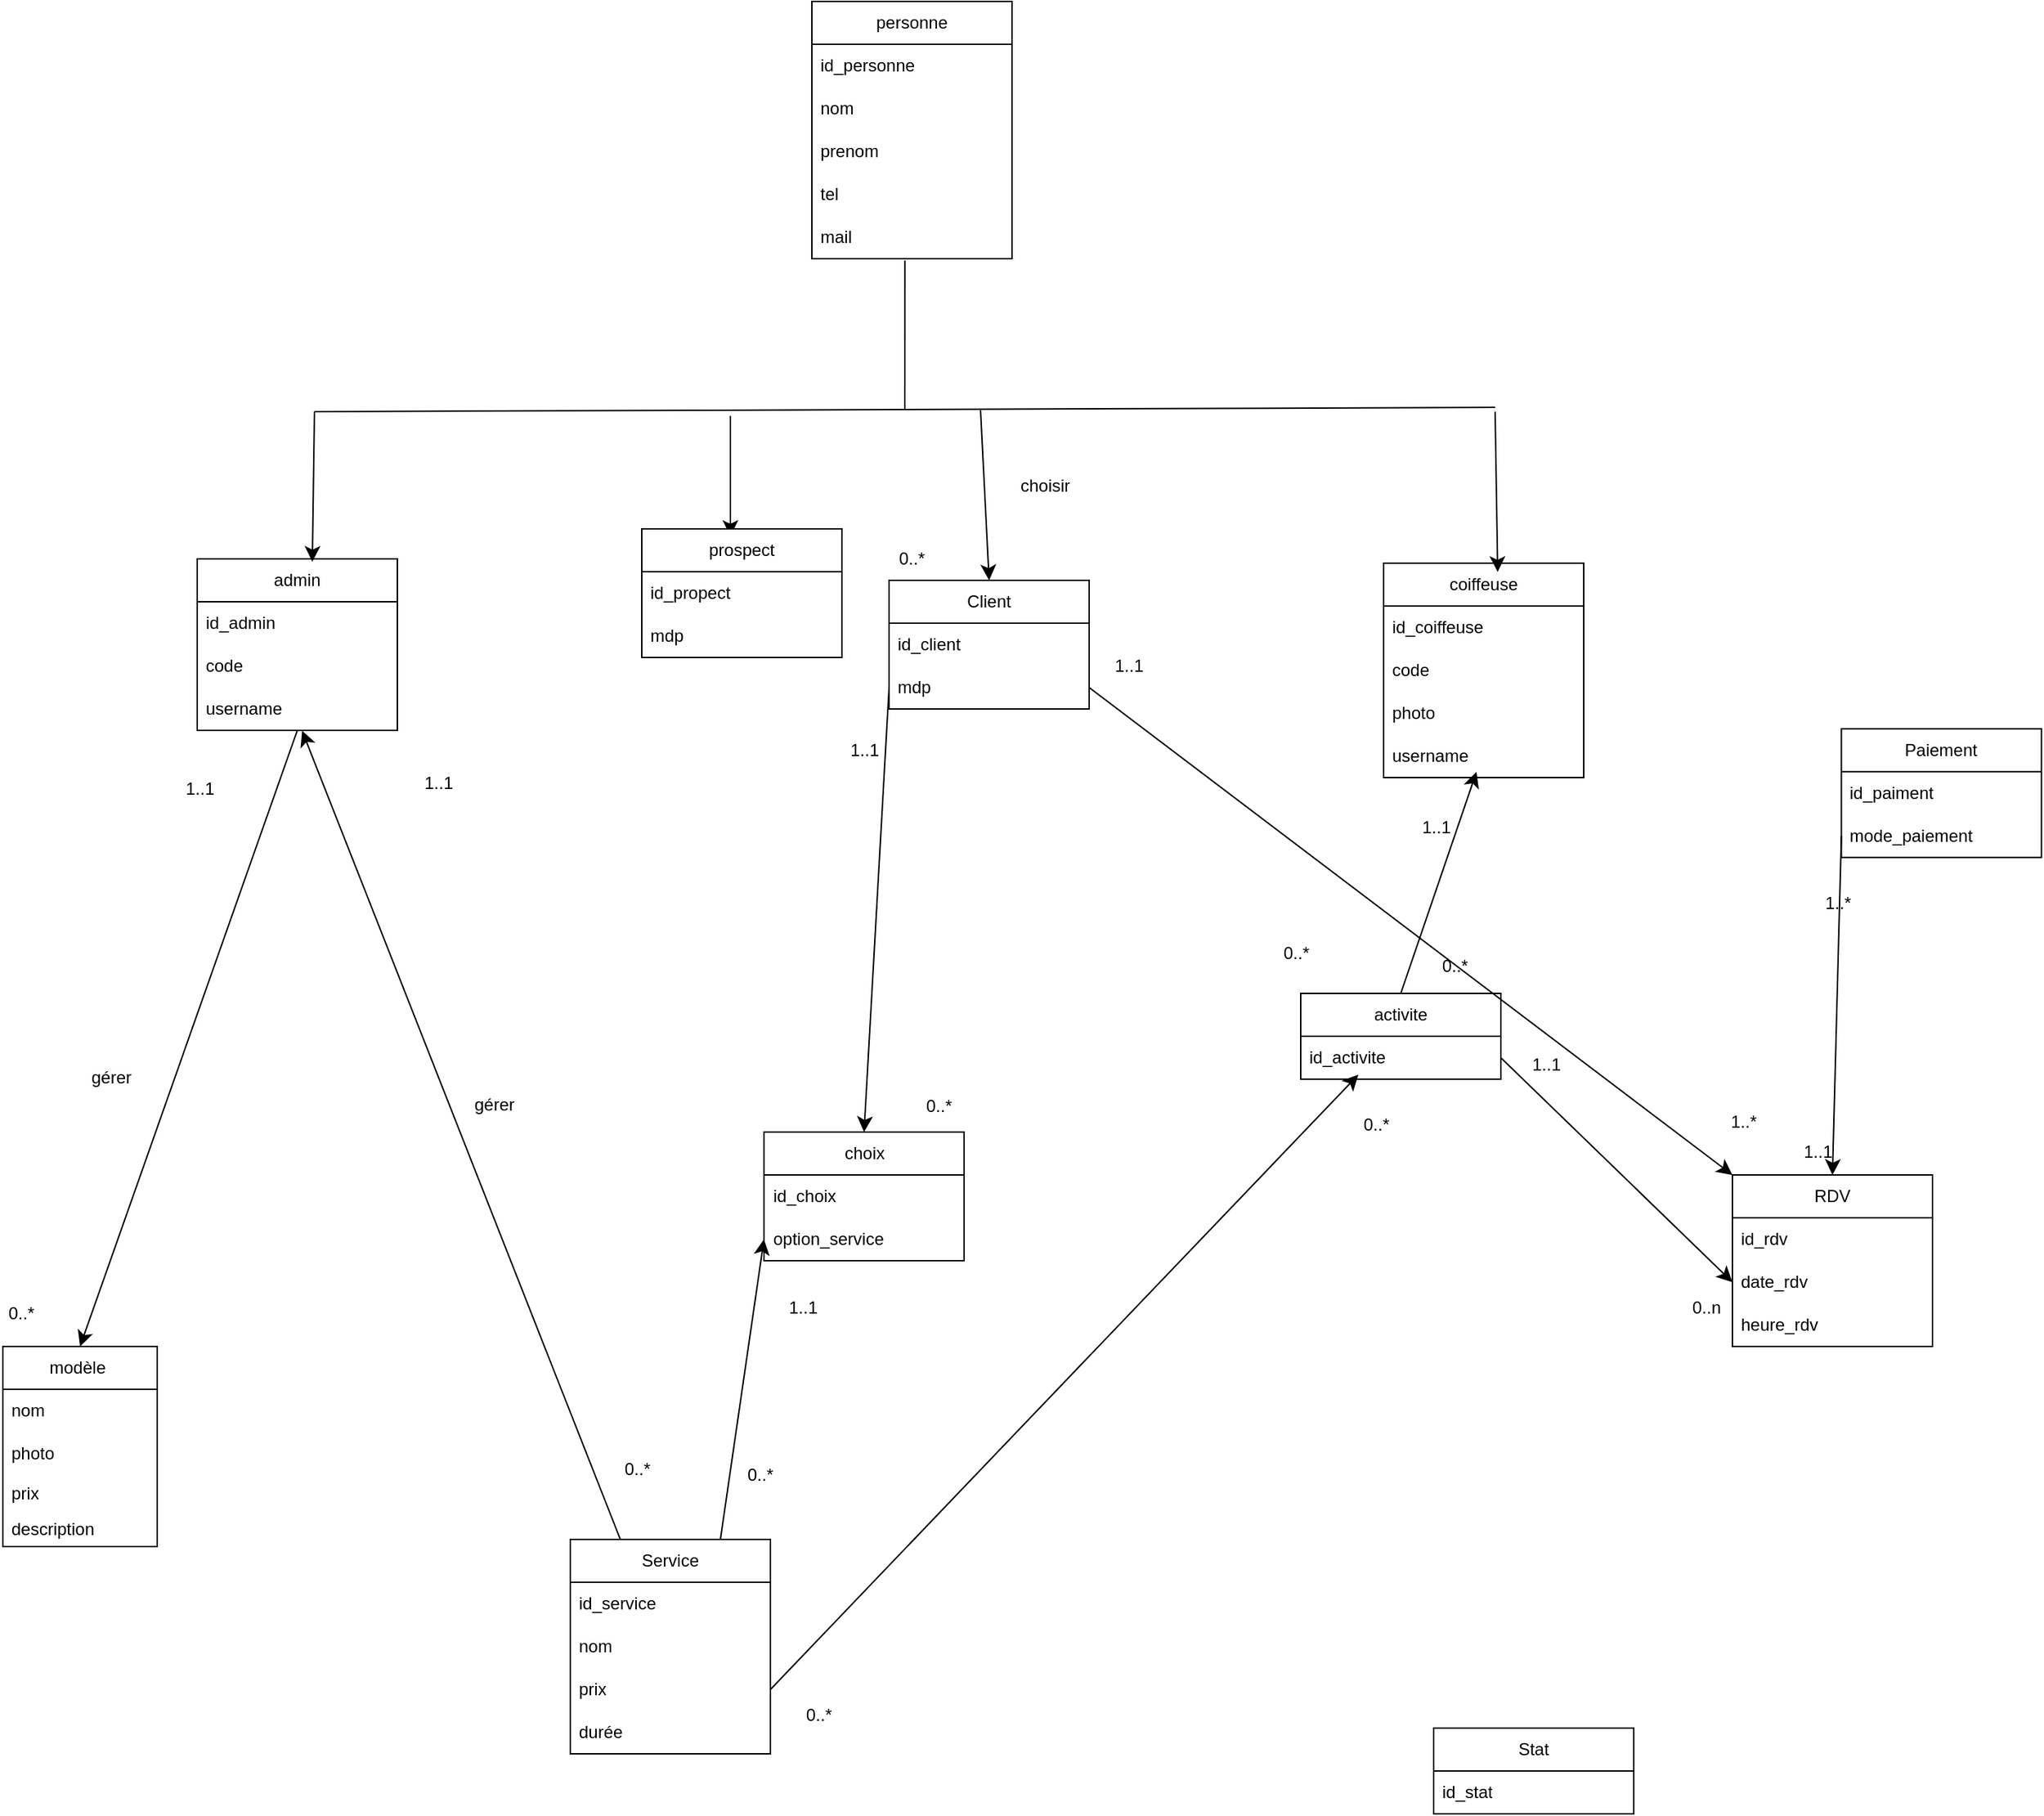<mxfile version="28.2.5">
  <diagram id="RAXI0aRNGKxPP0nNycmn" name="Page-2">
    <mxGraphModel dx="1534" dy="783" grid="0" gridSize="10" guides="1" tooltips="1" connect="1" arrows="1" fold="1" page="0" pageScale="1" pageWidth="827" pageHeight="1169" math="0" shadow="0">
      <root>
        <mxCell id="0" />
        <mxCell id="1" parent="0" />
        <mxCell id="BtLPA4EMsNTpdi-DMG_S-13" value="activite" style="swimlane;fontStyle=0;childLayout=stackLayout;horizontal=1;startSize=30;horizontalStack=0;resizeParent=1;resizeParentMax=0;resizeLast=0;collapsible=1;marginBottom=0;whiteSpace=wrap;html=1;" parent="1" vertex="1">
          <mxGeometry x="738" y="343" width="140" height="60" as="geometry" />
        </mxCell>
        <mxCell id="BtLPA4EMsNTpdi-DMG_S-67" value="id_activite" style="text;strokeColor=none;fillColor=none;align=left;verticalAlign=middle;spacingLeft=4;spacingRight=4;overflow=hidden;points=[[0,0.5],[1,0.5]];portConstraint=eastwest;rotatable=0;whiteSpace=wrap;html=1;" parent="BtLPA4EMsNTpdi-DMG_S-13" vertex="1">
          <mxGeometry y="30" width="140" height="30" as="geometry" />
        </mxCell>
        <mxCell id="BtLPA4EMsNTpdi-DMG_S-14" value="Stat" style="swimlane;fontStyle=0;childLayout=stackLayout;horizontal=1;startSize=30;horizontalStack=0;resizeParent=1;resizeParentMax=0;resizeLast=0;collapsible=1;marginBottom=0;whiteSpace=wrap;html=1;" parent="1" vertex="1">
          <mxGeometry x="831" y="857" width="140" height="60" as="geometry" />
        </mxCell>
        <mxCell id="BtLPA4EMsNTpdi-DMG_S-68" value="id_stat" style="text;strokeColor=none;fillColor=none;align=left;verticalAlign=middle;spacingLeft=4;spacingRight=4;overflow=hidden;points=[[0,0.5],[1,0.5]];portConstraint=eastwest;rotatable=0;whiteSpace=wrap;html=1;" parent="BtLPA4EMsNTpdi-DMG_S-14" vertex="1">
          <mxGeometry y="30" width="140" height="30" as="geometry" />
        </mxCell>
        <mxCell id="BtLPA4EMsNTpdi-DMG_S-17" value="personne" style="swimlane;fontStyle=0;childLayout=stackLayout;horizontal=1;startSize=30;horizontalStack=0;resizeParent=1;resizeParentMax=0;resizeLast=0;collapsible=1;marginBottom=0;whiteSpace=wrap;html=1;" parent="1" vertex="1">
          <mxGeometry x="396" y="-351" width="140" height="180" as="geometry" />
        </mxCell>
        <mxCell id="BtLPA4EMsNTpdi-DMG_S-18" value="id_personne" style="text;strokeColor=none;fillColor=none;align=left;verticalAlign=middle;spacingLeft=4;spacingRight=4;overflow=hidden;points=[[0,0.5],[1,0.5]];portConstraint=eastwest;rotatable=0;whiteSpace=wrap;html=1;" parent="BtLPA4EMsNTpdi-DMG_S-17" vertex="1">
          <mxGeometry y="30" width="140" height="30" as="geometry" />
        </mxCell>
        <mxCell id="BtLPA4EMsNTpdi-DMG_S-19" value="nom" style="text;strokeColor=none;fillColor=none;align=left;verticalAlign=middle;spacingLeft=4;spacingRight=4;overflow=hidden;points=[[0,0.5],[1,0.5]];portConstraint=eastwest;rotatable=0;whiteSpace=wrap;html=1;" parent="BtLPA4EMsNTpdi-DMG_S-17" vertex="1">
          <mxGeometry y="60" width="140" height="30" as="geometry" />
        </mxCell>
        <mxCell id="BtLPA4EMsNTpdi-DMG_S-20" value="prenom" style="text;strokeColor=none;fillColor=none;align=left;verticalAlign=middle;spacingLeft=4;spacingRight=4;overflow=hidden;points=[[0,0.5],[1,0.5]];portConstraint=eastwest;rotatable=0;whiteSpace=wrap;html=1;" parent="BtLPA4EMsNTpdi-DMG_S-17" vertex="1">
          <mxGeometry y="90" width="140" height="30" as="geometry" />
        </mxCell>
        <mxCell id="BtLPA4EMsNTpdi-DMG_S-21" value="tel" style="text;strokeColor=none;fillColor=none;align=left;verticalAlign=middle;spacingLeft=4;spacingRight=4;overflow=hidden;points=[[0,0.5],[1,0.5]];portConstraint=eastwest;rotatable=0;whiteSpace=wrap;html=1;" parent="BtLPA4EMsNTpdi-DMG_S-17" vertex="1">
          <mxGeometry y="120" width="140" height="30" as="geometry" />
        </mxCell>
        <mxCell id="BtLPA4EMsNTpdi-DMG_S-22" value="mail" style="text;strokeColor=none;fillColor=none;align=left;verticalAlign=middle;spacingLeft=4;spacingRight=4;overflow=hidden;points=[[0,0.5],[1,0.5]];portConstraint=eastwest;rotatable=0;whiteSpace=wrap;html=1;" parent="BtLPA4EMsNTpdi-DMG_S-17" vertex="1">
          <mxGeometry y="150" width="140" height="30" as="geometry" />
        </mxCell>
        <mxCell id="BtLPA4EMsNTpdi-DMG_S-82" style="edgeStyle=none;curved=1;rounded=0;orthogonalLoop=1;jettySize=auto;html=1;exitX=0.5;exitY=1;exitDx=0;exitDy=0;entryX=0.5;entryY=0;entryDx=0;entryDy=0;fontSize=12;startSize=8;endSize=8;" parent="1" source="BtLPA4EMsNTpdi-DMG_S-29" target="BtLPA4EMsNTpdi-DMG_S-43" edge="1">
          <mxGeometry relative="1" as="geometry" />
        </mxCell>
        <mxCell id="BtLPA4EMsNTpdi-DMG_S-29" value="admin" style="swimlane;fontStyle=0;childLayout=stackLayout;horizontal=1;startSize=30;horizontalStack=0;resizeParent=1;resizeParentMax=0;resizeLast=0;collapsible=1;marginBottom=0;whiteSpace=wrap;html=1;" parent="1" vertex="1">
          <mxGeometry x="-34" y="39" width="140" height="120" as="geometry" />
        </mxCell>
        <mxCell id="BtLPA4EMsNTpdi-DMG_S-30" value="id_admin" style="text;strokeColor=none;fillColor=none;align=left;verticalAlign=middle;spacingLeft=4;spacingRight=4;overflow=hidden;points=[[0,0.5],[1,0.5]];portConstraint=eastwest;rotatable=0;whiteSpace=wrap;html=1;" parent="BtLPA4EMsNTpdi-DMG_S-29" vertex="1">
          <mxGeometry y="30" width="140" height="30" as="geometry" />
        </mxCell>
        <mxCell id="BtLPA4EMsNTpdi-DMG_S-31" value="code" style="text;strokeColor=none;fillColor=none;align=left;verticalAlign=middle;spacingLeft=4;spacingRight=4;overflow=hidden;points=[[0,0.5],[1,0.5]];portConstraint=eastwest;rotatable=0;whiteSpace=wrap;html=1;" parent="BtLPA4EMsNTpdi-DMG_S-29" vertex="1">
          <mxGeometry y="60" width="140" height="30" as="geometry" />
        </mxCell>
        <mxCell id="BtLPA4EMsNTpdi-DMG_S-32" value="username" style="text;strokeColor=none;fillColor=none;align=left;verticalAlign=middle;spacingLeft=4;spacingRight=4;overflow=hidden;points=[[0,0.5],[1,0.5]];portConstraint=eastwest;rotatable=0;whiteSpace=wrap;html=1;" parent="BtLPA4EMsNTpdi-DMG_S-29" vertex="1">
          <mxGeometry y="90" width="140" height="30" as="geometry" />
        </mxCell>
        <mxCell id="BtLPA4EMsNTpdi-DMG_S-33" value="coiffeuse" style="swimlane;fontStyle=0;childLayout=stackLayout;horizontal=1;startSize=30;horizontalStack=0;resizeParent=1;resizeParentMax=0;resizeLast=0;collapsible=1;marginBottom=0;whiteSpace=wrap;html=1;" parent="1" vertex="1">
          <mxGeometry x="796" y="42" width="140" height="150" as="geometry" />
        </mxCell>
        <mxCell id="BtLPA4EMsNTpdi-DMG_S-34" value="id_coiffeuse" style="text;strokeColor=none;fillColor=none;align=left;verticalAlign=middle;spacingLeft=4;spacingRight=4;overflow=hidden;points=[[0,0.5],[1,0.5]];portConstraint=eastwest;rotatable=0;whiteSpace=wrap;html=1;" parent="BtLPA4EMsNTpdi-DMG_S-33" vertex="1">
          <mxGeometry y="30" width="140" height="30" as="geometry" />
        </mxCell>
        <mxCell id="BtLPA4EMsNTpdi-DMG_S-35" value="code" style="text;strokeColor=none;fillColor=none;align=left;verticalAlign=middle;spacingLeft=4;spacingRight=4;overflow=hidden;points=[[0,0.5],[1,0.5]];portConstraint=eastwest;rotatable=0;whiteSpace=wrap;html=1;" parent="BtLPA4EMsNTpdi-DMG_S-33" vertex="1">
          <mxGeometry y="60" width="140" height="30" as="geometry" />
        </mxCell>
        <mxCell id="BtLPA4EMsNTpdi-DMG_S-37" value="photo" style="text;strokeColor=none;fillColor=none;align=left;verticalAlign=middle;spacingLeft=4;spacingRight=4;overflow=hidden;points=[[0,0.5],[1,0.5]];portConstraint=eastwest;rotatable=0;whiteSpace=wrap;html=1;" parent="BtLPA4EMsNTpdi-DMG_S-33" vertex="1">
          <mxGeometry y="90" width="140" height="30" as="geometry" />
        </mxCell>
        <mxCell id="BtLPA4EMsNTpdi-DMG_S-36" value="username" style="text;strokeColor=none;fillColor=none;align=left;verticalAlign=middle;spacingLeft=4;spacingRight=4;overflow=hidden;points=[[0,0.5],[1,0.5]];portConstraint=eastwest;rotatable=0;whiteSpace=wrap;html=1;" parent="BtLPA4EMsNTpdi-DMG_S-33" vertex="1">
          <mxGeometry y="120" width="140" height="30" as="geometry" />
        </mxCell>
        <mxCell id="BtLPA4EMsNTpdi-DMG_S-38" value="Client" style="swimlane;fontStyle=0;childLayout=stackLayout;horizontal=1;startSize=30;horizontalStack=0;resizeParent=1;resizeParentMax=0;resizeLast=0;collapsible=1;marginBottom=0;whiteSpace=wrap;html=1;" parent="1" vertex="1">
          <mxGeometry x="450" y="54" width="140" height="90" as="geometry" />
        </mxCell>
        <mxCell id="BtLPA4EMsNTpdi-DMG_S-39" value="id_client" style="text;strokeColor=none;fillColor=none;align=left;verticalAlign=middle;spacingLeft=4;spacingRight=4;overflow=hidden;points=[[0,0.5],[1,0.5]];portConstraint=eastwest;rotatable=0;whiteSpace=wrap;html=1;" parent="BtLPA4EMsNTpdi-DMG_S-38" vertex="1">
          <mxGeometry y="30" width="140" height="30" as="geometry" />
        </mxCell>
        <mxCell id="BtLPA4EMsNTpdi-DMG_S-40" value="mdp" style="text;strokeColor=none;fillColor=none;align=left;verticalAlign=middle;spacingLeft=4;spacingRight=4;overflow=hidden;points=[[0,0.5],[1,0.5]];portConstraint=eastwest;rotatable=0;whiteSpace=wrap;html=1;" parent="BtLPA4EMsNTpdi-DMG_S-38" vertex="1">
          <mxGeometry y="60" width="140" height="30" as="geometry" />
        </mxCell>
        <mxCell id="BtLPA4EMsNTpdi-DMG_S-43" value="modèle&amp;nbsp;" style="swimlane;fontStyle=0;childLayout=stackLayout;horizontal=1;startSize=30;horizontalStack=0;resizeParent=1;resizeParentMax=0;resizeLast=0;collapsible=1;marginBottom=0;whiteSpace=wrap;html=1;" parent="1" vertex="1">
          <mxGeometry x="-170" y="590" width="108" height="140" as="geometry" />
        </mxCell>
        <mxCell id="BtLPA4EMsNTpdi-DMG_S-44" value="nom" style="text;strokeColor=none;fillColor=none;align=left;verticalAlign=middle;spacingLeft=4;spacingRight=4;overflow=hidden;points=[[0,0.5],[1,0.5]];portConstraint=eastwest;rotatable=0;whiteSpace=wrap;html=1;" parent="BtLPA4EMsNTpdi-DMG_S-43" vertex="1">
          <mxGeometry y="30" width="108" height="30" as="geometry" />
        </mxCell>
        <mxCell id="BtLPA4EMsNTpdi-DMG_S-45" value="photo" style="text;strokeColor=none;fillColor=none;align=left;verticalAlign=middle;spacingLeft=4;spacingRight=4;overflow=hidden;points=[[0,0.5],[1,0.5]];portConstraint=eastwest;rotatable=0;whiteSpace=wrap;html=1;" parent="BtLPA4EMsNTpdi-DMG_S-43" vertex="1">
          <mxGeometry y="60" width="108" height="30" as="geometry" />
        </mxCell>
        <mxCell id="BtLPA4EMsNTpdi-DMG_S-46" value="prix" style="text;strokeColor=none;fillColor=none;align=left;verticalAlign=middle;spacingLeft=4;spacingRight=4;overflow=hidden;points=[[0,0.5],[1,0.5]];portConstraint=eastwest;rotatable=0;whiteSpace=wrap;html=1;" parent="BtLPA4EMsNTpdi-DMG_S-43" vertex="1">
          <mxGeometry y="90" width="108" height="25" as="geometry" />
        </mxCell>
        <mxCell id="BtLPA4EMsNTpdi-DMG_S-80" value="&lt;div&gt;description&lt;/div&gt;" style="text;strokeColor=none;fillColor=none;align=left;verticalAlign=middle;spacingLeft=4;spacingRight=4;overflow=hidden;points=[[0,0.5],[1,0.5]];portConstraint=eastwest;rotatable=0;whiteSpace=wrap;html=1;" parent="BtLPA4EMsNTpdi-DMG_S-43" vertex="1">
          <mxGeometry y="115" width="108" height="25" as="geometry" />
        </mxCell>
        <mxCell id="XyvybWjBcWJKtVkpi0cL-14" style="edgeStyle=none;curved=1;rounded=0;orthogonalLoop=1;jettySize=auto;html=1;exitX=0.75;exitY=0;exitDx=0;exitDy=0;entryX=0;entryY=0.5;entryDx=0;entryDy=0;fontSize=12;startSize=8;endSize=8;" edge="1" parent="1" source="BtLPA4EMsNTpdi-DMG_S-52" target="XyvybWjBcWJKtVkpi0cL-10">
          <mxGeometry relative="1" as="geometry" />
        </mxCell>
        <mxCell id="BtLPA4EMsNTpdi-DMG_S-52" value="Service" style="swimlane;fontStyle=0;childLayout=stackLayout;horizontal=1;startSize=30;horizontalStack=0;resizeParent=1;resizeParentMax=0;resizeLast=0;collapsible=1;marginBottom=0;whiteSpace=wrap;html=1;" parent="1" vertex="1">
          <mxGeometry x="227" y="725" width="140" height="150" as="geometry" />
        </mxCell>
        <mxCell id="BtLPA4EMsNTpdi-DMG_S-53" value="id_service" style="text;strokeColor=none;fillColor=none;align=left;verticalAlign=middle;spacingLeft=4;spacingRight=4;overflow=hidden;points=[[0,0.5],[1,0.5]];portConstraint=eastwest;rotatable=0;whiteSpace=wrap;html=1;" parent="BtLPA4EMsNTpdi-DMG_S-52" vertex="1">
          <mxGeometry y="30" width="140" height="30" as="geometry" />
        </mxCell>
        <mxCell id="BtLPA4EMsNTpdi-DMG_S-54" value="nom" style="text;strokeColor=none;fillColor=none;align=left;verticalAlign=middle;spacingLeft=4;spacingRight=4;overflow=hidden;points=[[0,0.5],[1,0.5]];portConstraint=eastwest;rotatable=0;whiteSpace=wrap;html=1;" parent="BtLPA4EMsNTpdi-DMG_S-52" vertex="1">
          <mxGeometry y="60" width="140" height="30" as="geometry" />
        </mxCell>
        <mxCell id="BtLPA4EMsNTpdi-DMG_S-55" value="&lt;div&gt;prix&lt;/div&gt;" style="text;strokeColor=none;fillColor=none;align=left;verticalAlign=middle;spacingLeft=4;spacingRight=4;overflow=hidden;points=[[0,0.5],[1,0.5]];portConstraint=eastwest;rotatable=0;whiteSpace=wrap;html=1;" parent="BtLPA4EMsNTpdi-DMG_S-52" vertex="1">
          <mxGeometry y="90" width="140" height="30" as="geometry" />
        </mxCell>
        <mxCell id="BtLPA4EMsNTpdi-DMG_S-66" value="durée&amp;nbsp;" style="text;strokeColor=none;fillColor=none;align=left;verticalAlign=middle;spacingLeft=4;spacingRight=4;overflow=hidden;points=[[0,0.5],[1,0.5]];portConstraint=eastwest;rotatable=0;whiteSpace=wrap;html=1;" parent="BtLPA4EMsNTpdi-DMG_S-52" vertex="1">
          <mxGeometry y="120" width="140" height="30" as="geometry" />
        </mxCell>
        <mxCell id="BtLPA4EMsNTpdi-DMG_S-56" value="RDV" style="swimlane;fontStyle=0;childLayout=stackLayout;horizontal=1;startSize=30;horizontalStack=0;resizeParent=1;resizeParentMax=0;resizeLast=0;collapsible=1;marginBottom=0;whiteSpace=wrap;html=1;" parent="1" vertex="1">
          <mxGeometry x="1040" y="470" width="140" height="120" as="geometry" />
        </mxCell>
        <mxCell id="BtLPA4EMsNTpdi-DMG_S-57" value="id_rdv" style="text;strokeColor=none;fillColor=none;align=left;verticalAlign=middle;spacingLeft=4;spacingRight=4;overflow=hidden;points=[[0,0.5],[1,0.5]];portConstraint=eastwest;rotatable=0;whiteSpace=wrap;html=1;" parent="BtLPA4EMsNTpdi-DMG_S-56" vertex="1">
          <mxGeometry y="30" width="140" height="30" as="geometry" />
        </mxCell>
        <mxCell id="BtLPA4EMsNTpdi-DMG_S-58" value="date_rdv" style="text;strokeColor=none;fillColor=none;align=left;verticalAlign=middle;spacingLeft=4;spacingRight=4;overflow=hidden;points=[[0,0.5],[1,0.5]];portConstraint=eastwest;rotatable=0;whiteSpace=wrap;html=1;" parent="BtLPA4EMsNTpdi-DMG_S-56" vertex="1">
          <mxGeometry y="60" width="140" height="30" as="geometry" />
        </mxCell>
        <mxCell id="BtLPA4EMsNTpdi-DMG_S-59" value="&lt;div&gt;heure_rdv&lt;/div&gt;" style="text;strokeColor=none;fillColor=none;align=left;verticalAlign=middle;spacingLeft=4;spacingRight=4;overflow=hidden;points=[[0,0.5],[1,0.5]];portConstraint=eastwest;rotatable=0;whiteSpace=wrap;html=1;" parent="BtLPA4EMsNTpdi-DMG_S-56" vertex="1">
          <mxGeometry y="90" width="140" height="30" as="geometry" />
        </mxCell>
        <mxCell id="BtLPA4EMsNTpdi-DMG_S-62" value="Paiement" style="swimlane;fontStyle=0;childLayout=stackLayout;horizontal=1;startSize=30;horizontalStack=0;resizeParent=1;resizeParentMax=0;resizeLast=0;collapsible=1;marginBottom=0;whiteSpace=wrap;html=1;" parent="1" vertex="1">
          <mxGeometry x="1116.23" y="157.92" width="140" height="90" as="geometry" />
        </mxCell>
        <mxCell id="BtLPA4EMsNTpdi-DMG_S-63" value="id_paiment" style="text;strokeColor=none;fillColor=none;align=left;verticalAlign=middle;spacingLeft=4;spacingRight=4;overflow=hidden;points=[[0,0.5],[1,0.5]];portConstraint=eastwest;rotatable=0;whiteSpace=wrap;html=1;" parent="BtLPA4EMsNTpdi-DMG_S-62" vertex="1">
          <mxGeometry y="30" width="140" height="30" as="geometry" />
        </mxCell>
        <mxCell id="XyvybWjBcWJKtVkpi0cL-38" value="mode_paiement" style="text;strokeColor=none;fillColor=none;align=left;verticalAlign=middle;spacingLeft=4;spacingRight=4;overflow=hidden;points=[[0,0.5],[1,0.5]];portConstraint=eastwest;rotatable=0;whiteSpace=wrap;html=1;" vertex="1" parent="BtLPA4EMsNTpdi-DMG_S-62">
          <mxGeometry y="60" width="140" height="30" as="geometry" />
        </mxCell>
        <mxCell id="BtLPA4EMsNTpdi-DMG_S-70" value="" style="endArrow=none;html=1;rounded=0;fontSize=12;startSize=8;endSize=8;curved=1;entryX=0.465;entryY=1.04;entryDx=0;entryDy=0;entryPerimeter=0;" parent="1" target="BtLPA4EMsNTpdi-DMG_S-22" edge="1">
          <mxGeometry width="50" height="50" relative="1" as="geometry">
            <mxPoint x="461" y="-65" as="sourcePoint" />
            <mxPoint x="498" y="-68" as="targetPoint" />
          </mxGeometry>
        </mxCell>
        <mxCell id="BtLPA4EMsNTpdi-DMG_S-71" value="" style="endArrow=none;html=1;rounded=0;fontSize=12;startSize=8;endSize=8;curved=1;" parent="1" edge="1">
          <mxGeometry width="50" height="50" relative="1" as="geometry">
            <mxPoint x="48" y="-64" as="sourcePoint" />
            <mxPoint x="874" y="-67" as="targetPoint" />
          </mxGeometry>
        </mxCell>
        <mxCell id="BtLPA4EMsNTpdi-DMG_S-72" value="" style="endArrow=classic;html=1;rounded=0;fontSize=12;startSize=8;endSize=8;curved=1;entryX=0.575;entryY=0.017;entryDx=0;entryDy=0;entryPerimeter=0;" parent="1" target="BtLPA4EMsNTpdi-DMG_S-29" edge="1">
          <mxGeometry width="50" height="50" relative="1" as="geometry">
            <mxPoint x="48" y="-64" as="sourcePoint" />
            <mxPoint x="454" y="-64" as="targetPoint" />
          </mxGeometry>
        </mxCell>
        <mxCell id="BtLPA4EMsNTpdi-DMG_S-73" value="" style="endArrow=classic;html=1;rounded=0;fontSize=12;startSize=8;endSize=8;curved=1;entryX=0.5;entryY=0;entryDx=0;entryDy=0;" parent="1" target="BtLPA4EMsNTpdi-DMG_S-38" edge="1">
          <mxGeometry width="50" height="50" relative="1" as="geometry">
            <mxPoint x="514" y="-65" as="sourcePoint" />
            <mxPoint x="454" y="-64" as="targetPoint" />
          </mxGeometry>
        </mxCell>
        <mxCell id="BtLPA4EMsNTpdi-DMG_S-74" value="" style="endArrow=classic;html=1;rounded=0;fontSize=12;startSize=8;endSize=8;curved=1;entryX=0.57;entryY=0.041;entryDx=0;entryDy=0;entryPerimeter=0;" parent="1" target="BtLPA4EMsNTpdi-DMG_S-33" edge="1">
          <mxGeometry width="50" height="50" relative="1" as="geometry">
            <mxPoint x="874" y="-64" as="sourcePoint" />
            <mxPoint x="953" y="-64" as="targetPoint" />
          </mxGeometry>
        </mxCell>
        <mxCell id="BtLPA4EMsNTpdi-DMG_S-83" value="0..*" style="text;strokeColor=none;fillColor=none;align=left;verticalAlign=middle;spacingLeft=4;spacingRight=4;overflow=hidden;points=[[0,0.5],[1,0.5]];portConstraint=eastwest;rotatable=0;whiteSpace=wrap;html=1;" parent="1" vertex="1">
          <mxGeometry x="-172" y="552" width="31" height="30" as="geometry" />
        </mxCell>
        <mxCell id="BtLPA4EMsNTpdi-DMG_S-84" value="gérer&amp;nbsp;" style="text;strokeColor=none;fillColor=none;align=left;verticalAlign=middle;spacingLeft=4;spacingRight=4;overflow=hidden;points=[[0,0.5],[1,0.5]];portConstraint=eastwest;rotatable=0;whiteSpace=wrap;html=1;" parent="1" vertex="1">
          <mxGeometry x="154" y="406" width="80" height="30" as="geometry" />
        </mxCell>
        <mxCell id="BtLPA4EMsNTpdi-DMG_S-85" value="1..1" style="text;strokeColor=none;fillColor=none;align=left;verticalAlign=middle;spacingLeft=4;spacingRight=4;overflow=hidden;points=[[0,0.5],[1,0.5]];portConstraint=eastwest;rotatable=0;whiteSpace=wrap;html=1;" parent="1" vertex="1">
          <mxGeometry x="-48" y="185" width="31" height="30" as="geometry" />
        </mxCell>
        <mxCell id="BtLPA4EMsNTpdi-DMG_S-86" style="edgeStyle=none;curved=1;rounded=0;orthogonalLoop=1;jettySize=auto;html=1;exitX=0.25;exitY=0;exitDx=0;exitDy=0;entryX=0.524;entryY=1.007;entryDx=0;entryDy=0;entryPerimeter=0;fontSize=12;startSize=8;endSize=8;" parent="1" source="BtLPA4EMsNTpdi-DMG_S-52" target="BtLPA4EMsNTpdi-DMG_S-32" edge="1">
          <mxGeometry relative="1" as="geometry" />
        </mxCell>
        <mxCell id="BtLPA4EMsNTpdi-DMG_S-87" value="gérer&amp;nbsp;" style="text;strokeColor=none;fillColor=none;align=left;verticalAlign=middle;spacingLeft=4;spacingRight=4;overflow=hidden;points=[[0,0.5],[1,0.5]];portConstraint=eastwest;rotatable=0;whiteSpace=wrap;html=1;" parent="1" vertex="1">
          <mxGeometry x="-114" y="387" width="80" height="30" as="geometry" />
        </mxCell>
        <mxCell id="BtLPA4EMsNTpdi-DMG_S-88" value="0..*" style="text;strokeColor=none;fillColor=none;align=left;verticalAlign=middle;spacingLeft=4;spacingRight=4;overflow=hidden;points=[[0,0.5],[1,0.5]];portConstraint=eastwest;rotatable=0;whiteSpace=wrap;html=1;" parent="1" vertex="1">
          <mxGeometry x="720" y="300" width="31" height="30" as="geometry" />
        </mxCell>
        <mxCell id="BtLPA4EMsNTpdi-DMG_S-89" value="1..1" style="text;strokeColor=none;fillColor=none;align=left;verticalAlign=middle;spacingLeft=4;spacingRight=4;overflow=hidden;points=[[0,0.5],[1,0.5]];portConstraint=eastwest;rotatable=0;whiteSpace=wrap;html=1;" parent="1" vertex="1">
          <mxGeometry x="417" y="157.92" width="31" height="30" as="geometry" />
        </mxCell>
        <mxCell id="XyvybWjBcWJKtVkpi0cL-4" value="choisir" style="text;strokeColor=none;fillColor=none;align=left;verticalAlign=middle;spacingLeft=4;spacingRight=4;overflow=hidden;points=[[0,0.5],[1,0.5]];portConstraint=eastwest;rotatable=0;whiteSpace=wrap;html=1;" vertex="1" parent="1">
          <mxGeometry x="536" y="-27" width="80" height="30" as="geometry" />
        </mxCell>
        <mxCell id="XyvybWjBcWJKtVkpi0cL-5" value="0..*" style="text;strokeColor=none;fillColor=none;align=left;verticalAlign=middle;spacingLeft=4;spacingRight=4;overflow=hidden;points=[[0,0.5],[1,0.5]];portConstraint=eastwest;rotatable=0;whiteSpace=wrap;html=1;" vertex="1" parent="1">
          <mxGeometry x="259" y="661" width="31" height="30" as="geometry" />
        </mxCell>
        <mxCell id="XyvybWjBcWJKtVkpi0cL-6" value="0..*" style="text;strokeColor=none;fillColor=none;align=left;verticalAlign=middle;spacingLeft=4;spacingRight=4;overflow=hidden;points=[[0,0.5],[1,0.5]];portConstraint=eastwest;rotatable=0;whiteSpace=wrap;html=1;" vertex="1" parent="1">
          <mxGeometry x="450.5" y="24" width="31" height="30" as="geometry" />
        </mxCell>
        <mxCell id="XyvybWjBcWJKtVkpi0cL-8" value="choix" style="swimlane;fontStyle=0;childLayout=stackLayout;horizontal=1;startSize=30;horizontalStack=0;resizeParent=1;resizeParentMax=0;resizeLast=0;collapsible=1;marginBottom=0;whiteSpace=wrap;html=1;" vertex="1" parent="1">
          <mxGeometry x="362.5" y="440" width="140" height="90" as="geometry" />
        </mxCell>
        <mxCell id="XyvybWjBcWJKtVkpi0cL-9" value="id_choix" style="text;strokeColor=none;fillColor=none;align=left;verticalAlign=middle;spacingLeft=4;spacingRight=4;overflow=hidden;points=[[0,0.5],[1,0.5]];portConstraint=eastwest;rotatable=0;whiteSpace=wrap;html=1;" vertex="1" parent="XyvybWjBcWJKtVkpi0cL-8">
          <mxGeometry y="30" width="140" height="30" as="geometry" />
        </mxCell>
        <mxCell id="XyvybWjBcWJKtVkpi0cL-10" value="option_service" style="text;strokeColor=none;fillColor=none;align=left;verticalAlign=middle;spacingLeft=4;spacingRight=4;overflow=hidden;points=[[0,0.5],[1,0.5]];portConstraint=eastwest;rotatable=0;whiteSpace=wrap;html=1;" vertex="1" parent="XyvybWjBcWJKtVkpi0cL-8">
          <mxGeometry y="60" width="140" height="30" as="geometry" />
        </mxCell>
        <mxCell id="XyvybWjBcWJKtVkpi0cL-13" style="edgeStyle=none;curved=1;rounded=0;orthogonalLoop=1;jettySize=auto;html=1;exitX=0;exitY=0.5;exitDx=0;exitDy=0;entryX=0.5;entryY=0;entryDx=0;entryDy=0;fontSize=12;startSize=8;endSize=8;" edge="1" parent="1" source="BtLPA4EMsNTpdi-DMG_S-40" target="XyvybWjBcWJKtVkpi0cL-8">
          <mxGeometry relative="1" as="geometry" />
        </mxCell>
        <mxCell id="XyvybWjBcWJKtVkpi0cL-15" value="1..1" style="text;strokeColor=none;fillColor=none;align=left;verticalAlign=middle;spacingLeft=4;spacingRight=4;overflow=hidden;points=[[0,0.5],[1,0.5]];portConstraint=eastwest;rotatable=0;whiteSpace=wrap;html=1;" vertex="1" parent="1">
          <mxGeometry x="119" y="181" width="31" height="30" as="geometry" />
        </mxCell>
        <mxCell id="XyvybWjBcWJKtVkpi0cL-16" value="0..*" style="text;strokeColor=none;fillColor=none;align=left;verticalAlign=middle;spacingLeft=4;spacingRight=4;overflow=hidden;points=[[0,0.5],[1,0.5]];portConstraint=eastwest;rotatable=0;whiteSpace=wrap;html=1;" vertex="1" parent="1">
          <mxGeometry x="345" y="665" width="31" height="30" as="geometry" />
        </mxCell>
        <mxCell id="XyvybWjBcWJKtVkpi0cL-18" value="1..1" style="text;strokeColor=none;fillColor=none;align=left;verticalAlign=middle;spacingLeft=4;spacingRight=4;overflow=hidden;points=[[0,0.5],[1,0.5]];portConstraint=eastwest;rotatable=0;whiteSpace=wrap;html=1;" vertex="1" parent="1">
          <mxGeometry x="374" y="548" width="31" height="30" as="geometry" />
        </mxCell>
        <mxCell id="XyvybWjBcWJKtVkpi0cL-23" style="edgeStyle=none;curved=1;rounded=0;orthogonalLoop=1;jettySize=auto;html=1;exitX=1;exitY=0.5;exitDx=0;exitDy=0;entryX=0;entryY=0.5;entryDx=0;entryDy=0;fontSize=12;startSize=8;endSize=8;" edge="1" parent="1" source="BtLPA4EMsNTpdi-DMG_S-67" target="BtLPA4EMsNTpdi-DMG_S-58">
          <mxGeometry relative="1" as="geometry" />
        </mxCell>
        <mxCell id="XyvybWjBcWJKtVkpi0cL-24" style="edgeStyle=none;curved=1;rounded=0;orthogonalLoop=1;jettySize=auto;html=1;exitX=1;exitY=0.5;exitDx=0;exitDy=0;entryX=0.288;entryY=0.897;entryDx=0;entryDy=0;entryPerimeter=0;fontSize=12;startSize=8;endSize=8;" edge="1" parent="1" source="BtLPA4EMsNTpdi-DMG_S-55" target="BtLPA4EMsNTpdi-DMG_S-67">
          <mxGeometry relative="1" as="geometry" />
        </mxCell>
        <mxCell id="XyvybWjBcWJKtVkpi0cL-25" style="edgeStyle=none;curved=1;rounded=0;orthogonalLoop=1;jettySize=auto;html=1;exitX=0.5;exitY=0;exitDx=0;exitDy=0;entryX=0.464;entryY=0.867;entryDx=0;entryDy=0;entryPerimeter=0;fontSize=12;startSize=8;endSize=8;" edge="1" parent="1" source="BtLPA4EMsNTpdi-DMG_S-13" target="BtLPA4EMsNTpdi-DMG_S-36">
          <mxGeometry relative="1" as="geometry" />
        </mxCell>
        <mxCell id="XyvybWjBcWJKtVkpi0cL-26" value="0..*" style="text;strokeColor=none;fillColor=none;align=left;verticalAlign=middle;spacingLeft=4;spacingRight=4;overflow=hidden;points=[[0,0.5],[1,0.5]];portConstraint=eastwest;rotatable=0;whiteSpace=wrap;html=1;" vertex="1" parent="1">
          <mxGeometry x="470" y="407" width="31" height="30" as="geometry" />
        </mxCell>
        <mxCell id="XyvybWjBcWJKtVkpi0cL-28" value="0..*" style="text;strokeColor=none;fillColor=none;align=left;verticalAlign=middle;spacingLeft=4;spacingRight=4;overflow=hidden;points=[[0,0.5],[1,0.5]];portConstraint=eastwest;rotatable=0;whiteSpace=wrap;html=1;" vertex="1" parent="1">
          <mxGeometry x="831" y="309" width="31" height="30" as="geometry" />
        </mxCell>
        <mxCell id="XyvybWjBcWJKtVkpi0cL-30" value="1..1" style="text;strokeColor=none;fillColor=none;align=left;verticalAlign=middle;spacingLeft=4;spacingRight=4;overflow=hidden;points=[[0,0.5],[1,0.5]];portConstraint=eastwest;rotatable=0;whiteSpace=wrap;html=1;" vertex="1" parent="1">
          <mxGeometry x="817" y="212" width="31" height="30" as="geometry" />
        </mxCell>
        <mxCell id="XyvybWjBcWJKtVkpi0cL-31" value="0..*" style="text;strokeColor=none;fillColor=none;align=left;verticalAlign=middle;spacingLeft=4;spacingRight=4;overflow=hidden;points=[[0,0.5],[1,0.5]];portConstraint=eastwest;rotatable=0;whiteSpace=wrap;html=1;" vertex="1" parent="1">
          <mxGeometry x="776" y="420" width="31" height="30" as="geometry" />
        </mxCell>
        <mxCell id="XyvybWjBcWJKtVkpi0cL-32" value="0..*" style="text;strokeColor=none;fillColor=none;align=left;verticalAlign=middle;spacingLeft=4;spacingRight=4;overflow=hidden;points=[[0,0.5],[1,0.5]];portConstraint=eastwest;rotatable=0;whiteSpace=wrap;html=1;" vertex="1" parent="1">
          <mxGeometry x="386" y="833" width="31" height="30" as="geometry" />
        </mxCell>
        <mxCell id="XyvybWjBcWJKtVkpi0cL-34" value="0..n" style="text;strokeColor=none;fillColor=none;align=left;verticalAlign=middle;spacingLeft=4;spacingRight=4;overflow=hidden;points=[[0,0.5],[1,0.5]];portConstraint=eastwest;rotatable=0;whiteSpace=wrap;html=1;" vertex="1" parent="1">
          <mxGeometry x="1006" y="548" width="31" height="30" as="geometry" />
        </mxCell>
        <mxCell id="XyvybWjBcWJKtVkpi0cL-37" value="1..1" style="text;strokeColor=none;fillColor=none;align=left;verticalAlign=middle;spacingLeft=4;spacingRight=4;overflow=hidden;points=[[0,0.5],[1,0.5]];portConstraint=eastwest;rotatable=0;whiteSpace=wrap;html=1;" vertex="1" parent="1">
          <mxGeometry x="894" y="378" width="31" height="30" as="geometry" />
        </mxCell>
        <mxCell id="XyvybWjBcWJKtVkpi0cL-39" style="edgeStyle=none;curved=1;rounded=0;orthogonalLoop=1;jettySize=auto;html=1;exitX=0;exitY=0.5;exitDx=0;exitDy=0;entryX=0.5;entryY=0;entryDx=0;entryDy=0;fontSize=12;startSize=8;endSize=8;" edge="1" parent="1" source="XyvybWjBcWJKtVkpi0cL-38" target="BtLPA4EMsNTpdi-DMG_S-56">
          <mxGeometry relative="1" as="geometry" />
        </mxCell>
        <mxCell id="XyvybWjBcWJKtVkpi0cL-40" value="1..*" style="text;strokeColor=none;fillColor=none;align=left;verticalAlign=middle;spacingLeft=4;spacingRight=4;overflow=hidden;points=[[0,0.5],[1,0.5]];portConstraint=eastwest;rotatable=0;whiteSpace=wrap;html=1;" vertex="1" parent="1">
          <mxGeometry x="1099" y="265" width="31" height="30" as="geometry" />
        </mxCell>
        <mxCell id="XyvybWjBcWJKtVkpi0cL-42" value="1..1" style="text;strokeColor=none;fillColor=none;align=left;verticalAlign=middle;spacingLeft=4;spacingRight=4;overflow=hidden;points=[[0,0.5],[1,0.5]];portConstraint=eastwest;rotatable=0;whiteSpace=wrap;html=1;" vertex="1" parent="1">
          <mxGeometry x="1084" y="439" width="31" height="30" as="geometry" />
        </mxCell>
        <mxCell id="XyvybWjBcWJKtVkpi0cL-43" style="edgeStyle=none;curved=1;rounded=0;orthogonalLoop=1;jettySize=auto;html=1;exitX=1;exitY=0.5;exitDx=0;exitDy=0;entryX=0;entryY=0;entryDx=0;entryDy=0;fontSize=12;startSize=8;endSize=8;" edge="1" parent="1" source="BtLPA4EMsNTpdi-DMG_S-40" target="BtLPA4EMsNTpdi-DMG_S-56">
          <mxGeometry relative="1" as="geometry" />
        </mxCell>
        <mxCell id="XyvybWjBcWJKtVkpi0cL-44" value="1..*" style="text;strokeColor=none;fillColor=none;align=left;verticalAlign=middle;spacingLeft=4;spacingRight=4;overflow=hidden;points=[[0,0.5],[1,0.5]];portConstraint=eastwest;rotatable=0;whiteSpace=wrap;html=1;" vertex="1" parent="1">
          <mxGeometry x="1033" y="418" width="31" height="30" as="geometry" />
        </mxCell>
        <mxCell id="XyvybWjBcWJKtVkpi0cL-45" value="1..1" style="text;strokeColor=none;fillColor=none;align=left;verticalAlign=middle;spacingLeft=4;spacingRight=4;overflow=hidden;points=[[0,0.5],[1,0.5]];portConstraint=eastwest;rotatable=0;whiteSpace=wrap;html=1;" vertex="1" parent="1">
          <mxGeometry x="602" y="99" width="31" height="30" as="geometry" />
        </mxCell>
        <mxCell id="XyvybWjBcWJKtVkpi0cL-48" value="" style="endArrow=classic;html=1;rounded=0;fontSize=12;startSize=8;endSize=8;curved=1;" edge="1" parent="1">
          <mxGeometry width="50" height="50" relative="1" as="geometry">
            <mxPoint x="339" y="-61" as="sourcePoint" />
            <mxPoint x="339" y="23" as="targetPoint" />
          </mxGeometry>
        </mxCell>
        <mxCell id="XyvybWjBcWJKtVkpi0cL-49" value="prospect" style="swimlane;fontStyle=0;childLayout=stackLayout;horizontal=1;startSize=30;horizontalStack=0;resizeParent=1;resizeParentMax=0;resizeLast=0;collapsible=1;marginBottom=0;whiteSpace=wrap;html=1;" vertex="1" parent="1">
          <mxGeometry x="277" y="18" width="140" height="90" as="geometry" />
        </mxCell>
        <mxCell id="XyvybWjBcWJKtVkpi0cL-50" value="id_propect" style="text;strokeColor=none;fillColor=none;align=left;verticalAlign=middle;spacingLeft=4;spacingRight=4;overflow=hidden;points=[[0,0.5],[1,0.5]];portConstraint=eastwest;rotatable=0;whiteSpace=wrap;html=1;" vertex="1" parent="XyvybWjBcWJKtVkpi0cL-49">
          <mxGeometry y="30" width="140" height="30" as="geometry" />
        </mxCell>
        <mxCell id="XyvybWjBcWJKtVkpi0cL-51" value="mdp" style="text;strokeColor=none;fillColor=none;align=left;verticalAlign=middle;spacingLeft=4;spacingRight=4;overflow=hidden;points=[[0,0.5],[1,0.5]];portConstraint=eastwest;rotatable=0;whiteSpace=wrap;html=1;" vertex="1" parent="XyvybWjBcWJKtVkpi0cL-49">
          <mxGeometry y="60" width="140" height="30" as="geometry" />
        </mxCell>
      </root>
    </mxGraphModel>
  </diagram>
</mxfile>
